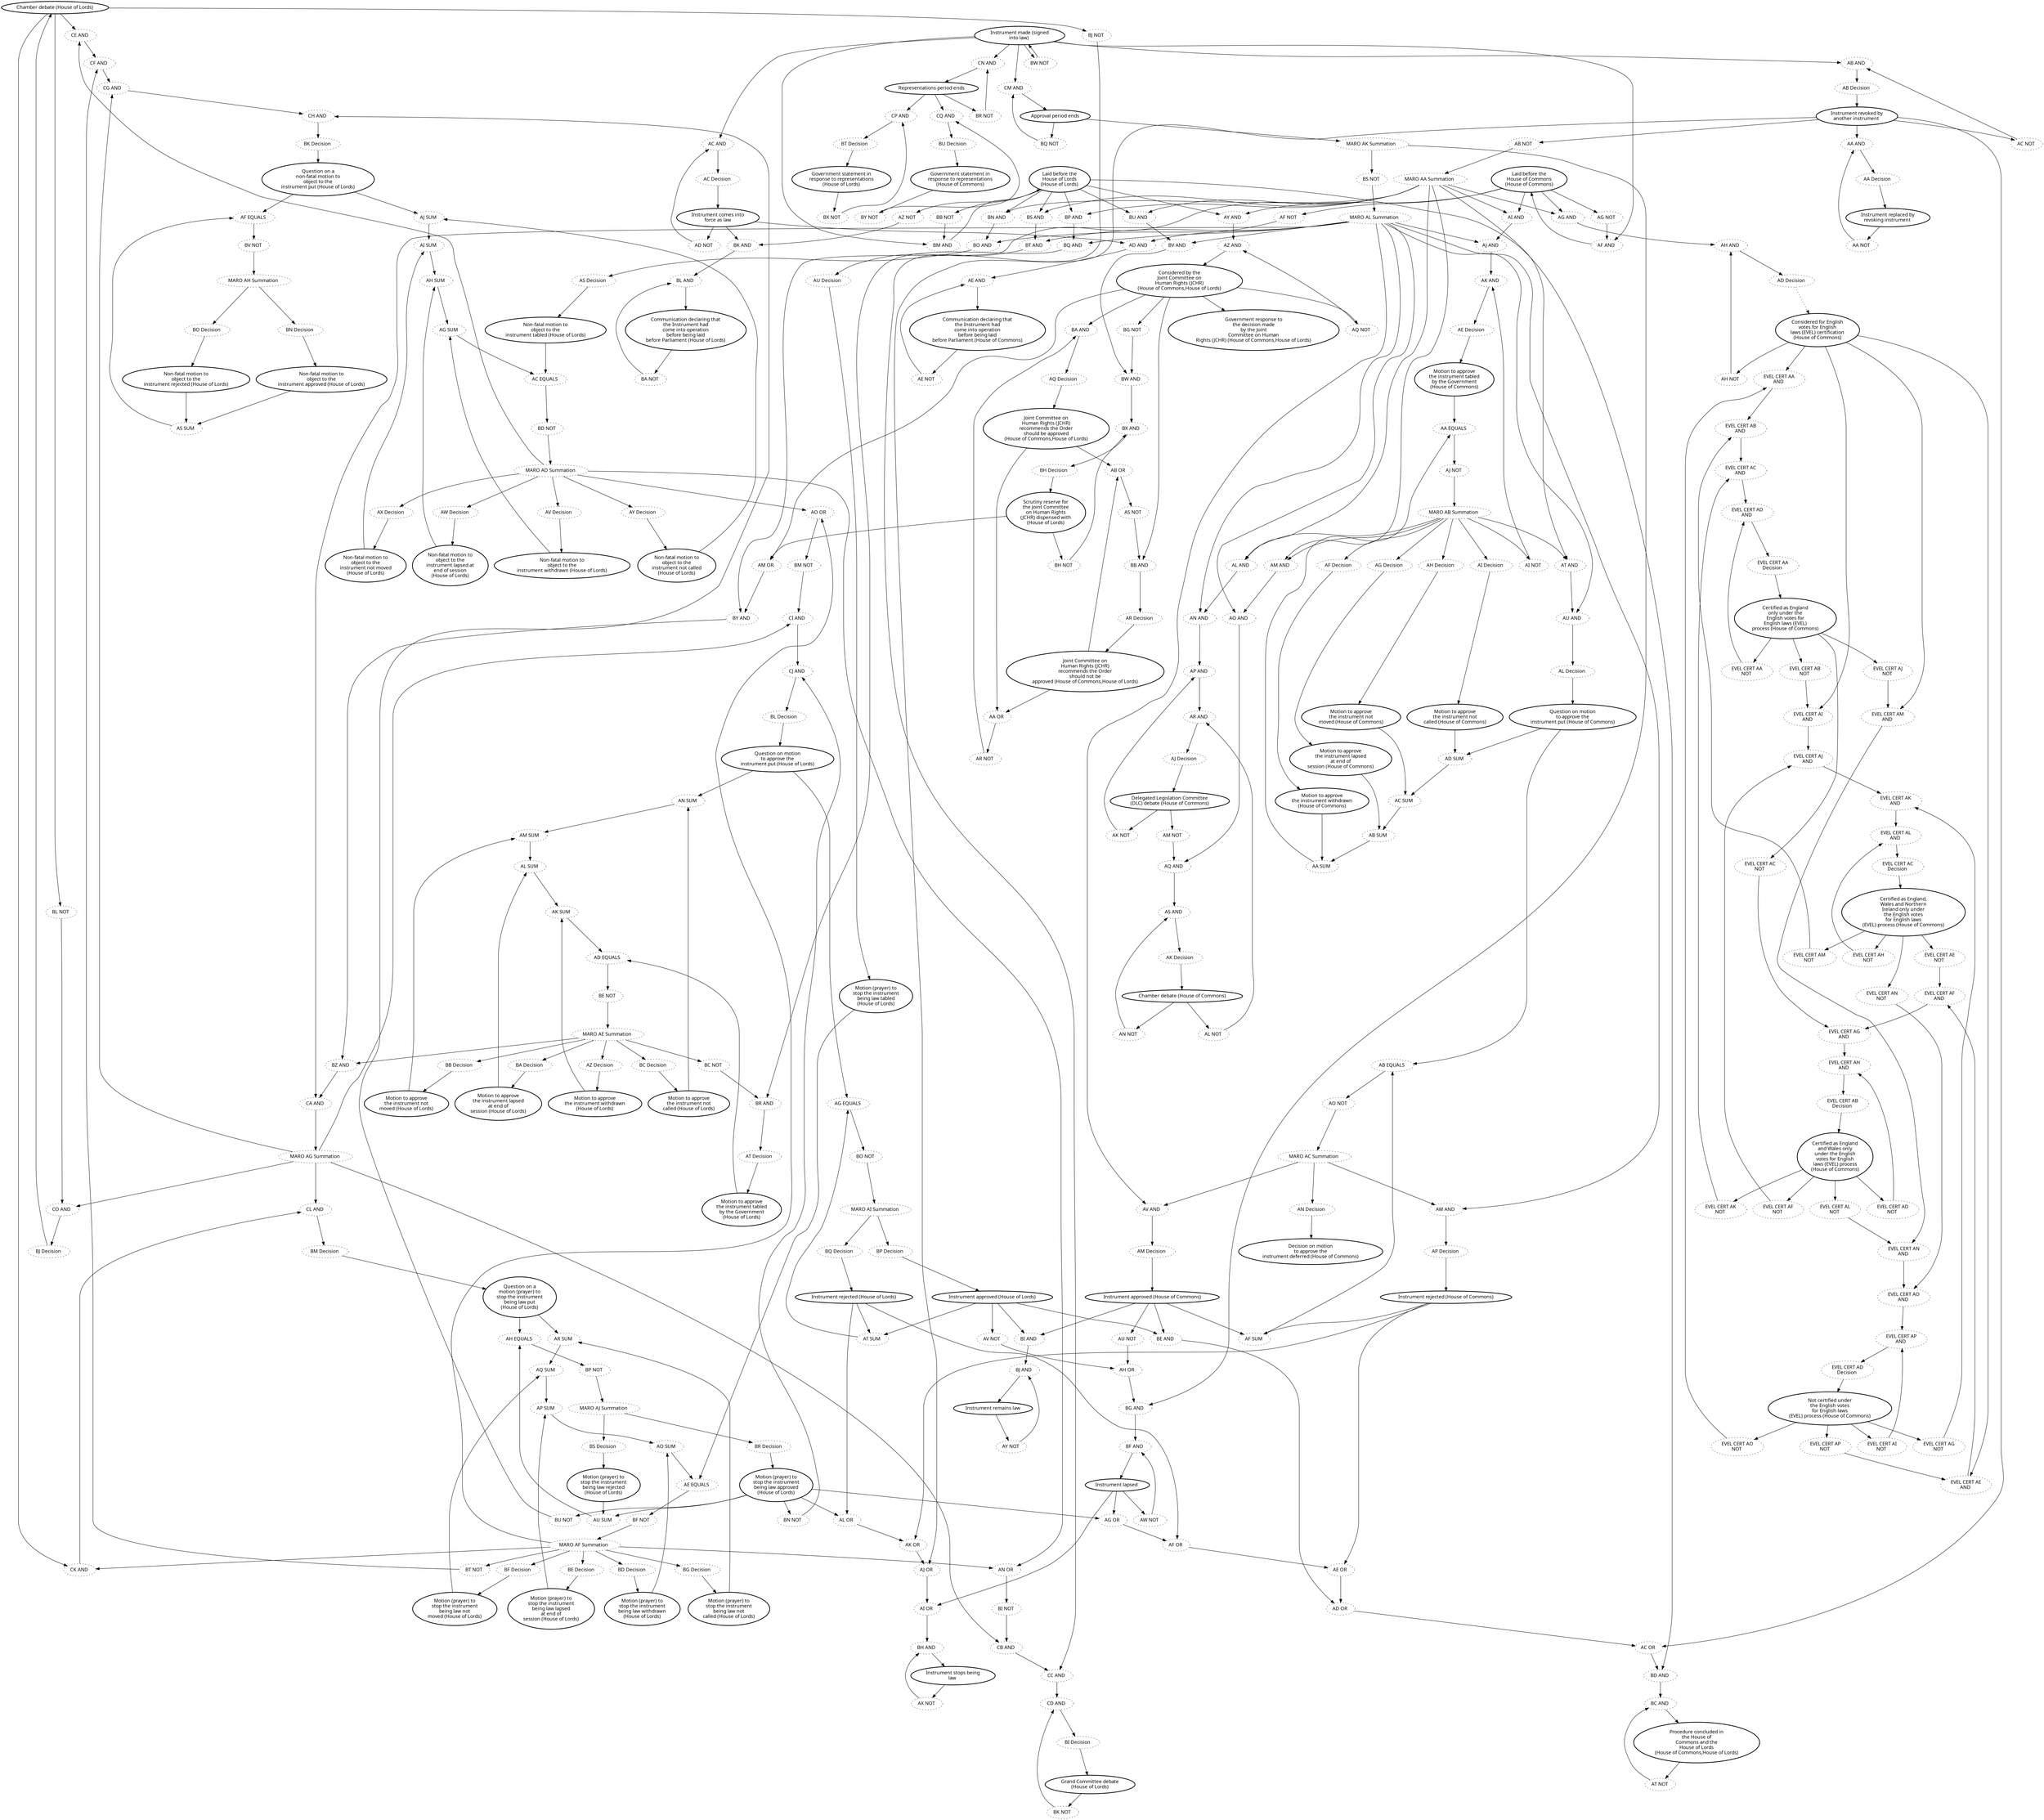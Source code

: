 digraph{graph[fontname="calibri"];node[fontname="calibri"];edge[fontname="calibri"];edge [style=solid, color=black];"2"->"439"[label=""];edge[style=solid, color=black];edge [style=solid, color=black];"2"->"370"[label=""];edge[style=solid, color=black];edge [style=solid, color=black];"2"->"437"[label=""];edge[style=solid, color=black];edge [style=solid, color=black];"2"->"376"[label=""];edge[style=solid, color=black];edge [style=solid, color=black];"4"->"297"[label=""];edge[style=solid, color=black];edge [style=solid, color=black];"4"->"292"[label=""];edge[style=solid, color=black];edge [style=solid, color=black];"4"->"337"[label=""];edge[style=solid, color=black];edge [style=solid, color=black];"4"->"300"[label=""];edge[style=solid, color=black];edge [style=solid, color=black];"4"->"307"[label=""];edge[style=solid, color=black];edge [style=solid, color=black];"9"->"284"[label=""];edge[style=solid, color=black];edge [style=solid, color=black];"9"->"287"[label=""];edge[style=solid, color=black];edge [style=solid, color=black];"9"->"350"[label=""];edge[style=solid, color=black];edge [style=solid, color=black];"12"->"429"[label=""];edge[style=solid, color=black];edge [style=solid, color=black];"12"->"415"[label=""];edge[style=solid, color=black];edge [style=solid, color=black];"12"->"337"[label=""];edge[style=solid, color=black];edge [style=solid, color=black];"12"->"343"[label=""];edge[style=solid, color=black];edge [style=solid, color=black];"12"->"360"[label=""];edge[style=solid, color=black];edge [style=solid, color=black];"12"->"353"[label=""];edge[style=solid, color=black];edge [style=solid, color=black];"12"->"355"[label=""];edge[style=solid, color=black];edge [style=solid, color=black];"12"->"358"[label=""];edge[style=solid, color=black];edge [style=solid, color=black];"13"->"1033"[label=""];edge[style=solid, color=black];edge [style=solid, color=black];"13"->"441"[label=""];edge[style=solid, color=black];edge [style=solid, color=black];"13"->"303"[label=""];edge[style=solid, color=black];edge [style=solid, color=black];"13"->"318"[label=""];edge[style=solid, color=black];edge [style=solid, color=black];"13"->"448"[label=""];edge[style=solid, color=black];edge [style=solid, color=black];"15"->"450"[label=""];edge[style=solid, color=black];edge [style=solid, color=black];"15"->"540"[label=""];edge[style=solid, color=black];edge [style=solid, color=black];"15"->"296"[label=""];edge[style=solid, color=black];edge [style=solid, color=black];"15"->"283"[label=""];edge[style=solid, color=black];edge [style=solid, color=black];"15"->"352"[label=""];edge[style=solid, color=black];edge [style=solid, color=black];"15"->"378"[label=""];edge[style=solid, color=black];edge [style=solid, color=black];"15"->"379"[label=""];edge[style=solid, color=black];edge [style=solid, color=black];"16"->"1033"[label=""];edge[style=solid, color=black];edge [style=solid, color=black];"21"->"438"[label=""];edge[style=solid, color=black];edge [style=solid, color=black];"23"->"316"[label=""];edge[style=solid, color=black];edge [style=solid, color=black];"23"->"325"[label=""];edge[style=solid, color=black];edge [style=solid, color=black];"26"->"1016"[label=""];edge[style=solid, color=black];edge [style=solid, color=black];"26"->"1045"[label=""];edge[style=solid, color=black];edge [style=solid, color=black];"28"->"1023"[label=""];edge[style=solid, color=black];edge [style=solid, color=black];"29"->"1013"[label=""];edge[style=solid, color=black];edge [style=solid, color=black];"32"->"1046"[label=""];edge[style=solid, color=black];edge [style=solid, color=black];"33"->"1044"[label=""];edge[style=solid, color=black];edge [style=solid, color=black];"34"->"626"[label=""];edge[style=solid, color=black];edge [style=solid, color=black];"34"->"630"[label=""];edge[style=solid, color=black];edge [style=solid, color=black];"34"->"634"[label=""];edge[style=solid, color=black];edge [style=solid, color=black];"34"->"638"[label=""];edge[style=solid, color=black];edge [style=solid, color=black];"34"->"301"[label=""];edge[style=solid, color=black];edge [style=solid, color=black];"36"->"1019"[label=""];edge[style=solid, color=black];edge [style=solid, color=black];"38"->"311"[label=""];edge[style=solid, color=black];edge [style=solid, color=black];"38"->"319"[label=""];edge[style=solid, color=black];edge [style=solid, color=black];"39"->"348"[label=""];edge[style=solid, color=black];edge [style=solid, color=black];"39"->"344"[label=""];edge[style=solid, color=black];edge [style=solid, color=black];"39"->"411"[label=""];edge[style=solid, color=black];edge [style=solid, color=black];"39"->"1032"[label=""];edge[style=solid, color=black];edge [style=solid, color=black];"40"->"348"[label=""];edge[style=solid, color=black];edge [style=solid, color=black];"40"->"344"[label=""];edge[style=solid, color=black];edge [style=solid, color=black];"40"->"410"[label=""];edge[style=solid, color=black];edge [style=solid, color=black];"40"->"1018"[label=""];edge[style=solid, color=black];edge [style=solid, color=black];"42"->"1026"[label=""];edge[style=solid, color=black];edge [style=solid, color=black];"42"->"1050"[label=""];edge[style=solid, color=black];edge [style=solid, color=black];"43"->"1022"[label=""];edge[style=solid, color=black];edge [style=solid, color=black];"43"->"1049"[label=""];edge[style=solid, color=black];edge [style=solid, color=black];"44"->"413"[label=""];edge[style=solid, color=black];edge [style=solid, color=black];"47"->"1048"[label=""];edge[style=solid, color=black];edge [style=solid, color=black];"50"->"1047"[label=""];edge[style=solid, color=black];edge [style=solid, color=black];"52"->"1030"[label=""];edge[style=solid, color=black];edge [style=solid, color=black];"52"->"1051"[label=""];edge[style=solid, color=black];edge [style=solid, color=black];"53"->"444"[label=""];edge[style=solid, color=black];edge [style=solid, color=black];"53"->"1484"[label=""];edge[style=solid, color=black];edge [style=solid, color=black];"60"->"1031"[label=""];edge[style=solid, color=black];edge [style=solid, color=black];"61"->"1031"[label=""];edge[style=solid, color=black];edge [style=solid, color=black];"68"->"642"[label=""];edge[style=solid, color=black];edge [style=solid, color=black];"68"->"643"[label=""];edge[style=solid, color=black];edge [style=solid, color=black];"68"->"644"[label=""];edge[style=solid, color=black];edge [style=solid, color=black];"68"->"651"[label=""];edge[style=solid, color=black];edge [style=solid, color=black];"74"->"645"[label=""];edge[style=solid, color=black];edge [style=solid, color=black];"74"->"647"[label=""];edge[style=solid, color=black];edge [style=solid, color=black];"74"->"652"[label=""];edge[style=solid, color=black];edge [style=solid, color=black];"74"->"653"[label=""];edge[style=solid, color=black];edge [style=solid, color=black];"75"->"646"[label=""];edge[style=solid, color=black];edge [style=solid, color=black];"75"->"649"[label=""];edge[style=solid, color=black];edge [style=solid, color=black];"75"->"654"[label=""];edge[style=solid, color=black];edge [style=solid, color=black];"75"->"655"[label=""];edge[style=solid, color=black];edge [style=solid, color=black];"78"->"318"[label=""];edge[style=solid, color=black];edge [style=solid, color=black];"78"->"302"[label=""];edge[style=solid, color=black];edge [style=solid, color=black];"78"->"1032"[label=""];edge[style=solid, color=black];edge [style=solid, color=black];"82"->"1027"[label=""];edge[style=solid, color=black];edge [style=solid, color=black];"86"->"414"[label=""];edge[style=solid, color=black];edge [style=solid, color=black];"94"->"648"[label=""];edge[style=solid, color=black];edge [style=solid, color=black];"94"->"650"[label=""];edge[style=solid, color=black];edge [style=solid, color=black];"94"->"656"[label=""];edge[style=solid, color=black];edge [style=solid, color=black];"94"->"661"[label=""];edge[style=solid, color=black];edge [style=solid, color=black];"96"->"1018"[label=""];edge[style=solid, color=black];edge [style=solid, color=black];"96"->"295"[label=""];edge[style=solid, color=black];edge [style=solid, color=black];"96"->"317"[label=""];edge[style=solid, color=black];edge [style=solid, color=black];"111"->"409"[label=""];edge[style=solid, color=black];edge [style=solid, color=black];"187"->"1029"[label=""];edge[style=solid, color=black];edge [style=solid, color=black];"188"->"1021"[label=""];edge[style=solid, color=black];edge [style=solid, color=black];"200"->"289"[label=""];edge[style=solid, color=black];edge [style=solid, color=black];"201"->"416"[label=""];edge[style=solid, color=black];edge [style=solid, color=black];"212"->"1028"[label=""];edge[style=solid, color=black];edge [style=solid, color=black];"213"->"1014"[label=""];edge[style=solid, color=black];edge [style=solid, color=black];"214"->"1024"[label=""];edge[style=solid, color=black];edge [style=solid, color=black];"215"->"1020"[label=""];edge[style=solid, color=black];edge [style=solid, color=black];"230"->"282"[label=""];edge[style=solid, color=black];edge [style=solid, color=black];"230"->"313"[label=""];edge[style=solid, color=black];edge [style=solid, color=black];"230"->"538"[label=""];edge[style=solid, color=black];edge [style=solid, color=black];"230"->"290"[label=""];edge[style=solid, color=black];edge [style=solid, color=black];"230"->"539"[label=""];edge[style=solid, color=black];edge [style=solid, color=black];"231"->"542"[label=""];edge[style=solid, color=black];edge [style=solid, color=black];"232"->"412"[label=""];edge[style=solid, color=black];edge [style=solid, color=black];"232"->"303"[label=""];edge[style=solid, color=black];edge [style=solid, color=black];"232"->"312"[label=""];edge[style=solid, color=black];edge [style=solid, color=black];"247"->"406"[label=""];edge[style=solid, color=black];edge [style=solid, color=black];"247"->"1413"[label=""];edge[style=solid, color=black];edge [style=solid, color=black];"247"->"339"[label=""];edge[style=solid, color=black];edge [style=solid, color=black];"247"->"340"[label=""];edge[style=solid, color=black];edge [style=solid, color=black];"247"->"434"[label=""];edge[style=solid, color=black];edge [style=solid, color=black];"247"->"322"[label=""];edge[style=solid, color=black];edge [style=solid, color=black];"281"->"231"[label=""];edge[style=solid, color=black];edge [style=solid, color=black];"282"->"540"[label=""];edge[style=solid, color=black];edge [style=solid, color=black];"283"->"294"[label=""];edge[style=solid, color=black];edge [style=solid, color=black];"284"->"283"[label=""];edge[style=solid, color=black];edge [style=solid, color=black];"285"->"407"[label=""];edge[style=solid, color=black];edge [style=solid, color=black];"286"->"408"[label=""];edge[style=solid, color=black];edge [style=solid, color=black];"287"->"288"[label=""];edge[style=solid, color=black];edge [style=solid, color=black];"288"->"200"[label=""];edge[style=solid, color=black];edge [style=solid, color=black];"289"->"288"[label=""];edge[style=solid, color=black];edge [style=solid, color=black];"290"->"343"[label=""];edge[style=solid, color=black];edge [style=solid, color=black];"291"->"290"[label=""];edge[style=solid, color=black];edge [style=solid, color=black];"292"->"287"[label=""];edge[style=solid, color=black];edge [style=solid, color=black];"293"->"230"[label=""];edge[style=solid, color=black];edge [style=solid, color=black];"294"->"9"[label=""];edge[style=solid, color=black];edge [style=solid, color=black];"295"->"291"[label=""];edge[style=solid, color=black];edge [style=solid, color=black];"296"->"4"[label=""];edge[style=solid, color=black];edge [style=solid, color=black];"297"->"296"[label=""];edge[style=solid, color=black];edge [style=dotted, color=black];"298"->"34"[label=""];edge[style=solid, color=black];edge [style=solid, color=black];"299"->"330"[label=""];edge[style=solid, color=black];edge [style=solid, color=black];"300"->"305"[label=""];edge[style=solid, color=black];edge [style=solid, color=black];"301"->"305"[label=""];edge[style=solid, color=black];edge [style=solid, color=black];"302"->"295"[label=""];edge[style=solid, color=black];edge [style=solid, color=black];"303"->"302"[label=""];edge[style=solid, color=black];edge [style=solid, color=black];"304"->"346"[label=""];edge[style=solid, color=black];edge [style=solid, color=black];"305"->"298"[label=""];edge[style=solid, color=black];edge [style=solid, color=black];"306"->"314"[label=""];edge[style=solid, color=black];edge [style=solid, color=black];"307"->"310"[label=""];edge[style=solid, color=black];edge [style=solid, color=black];"308"->"1482"[label=""];edge[style=solid, color=black];edge [style=solid, color=black];"309"->"33"[label=""];edge[style=solid, color=black];edge [style=solid, color=black];"310"->"314"[label=""];edge[style=solid, color=black];edge [style=solid, color=black];"311"->"299"[label=""];edge[style=solid, color=black];edge [style=solid, color=black];"312"->"347"[label=""];edge[style=solid, color=black];edge [style=solid, color=black];"313"->"312"[label=""];edge[style=solid, color=black];edge [style=solid, color=black];"314"->"309"[label=""];edge[style=solid, color=black];edge [style=solid, color=black];"315"->"326"[label=""];edge[style=solid, color=black];edge [style=solid, color=black];"316"->"330"[label=""];edge[style=solid, color=black];edge [style=solid, color=black];"317"->"313"[label=""];edge[style=solid, color=black];edge [style=solid, color=black];"318"->"317"[label=""];edge[style=solid, color=black];edge [style=solid, color=black];"319"->"329"[label=""];edge[style=solid, color=black];edge [style=solid, color=black];"320"->"29"[label=""];edge[style=solid, color=black];edge [style=solid, color=black];"321"->"213"[label=""];edge[style=solid, color=black];edge [style=solid, color=black];"322"->"364"[label=""];edge[style=solid, color=black];edge [style=solid, color=black];"323"->"327"[label=""];edge[style=solid, color=black];edge [style=solid, color=black];"324"->"1135"[label=""];edge[style=solid, color=black];edge [style=solid, color=black];"325"->"331"[label=""];edge[style=solid, color=black];edge [style=solid, color=black];"326"->"299"[label=""];edge[style=solid, color=black];edge [style=solid, color=black];"327"->"329"[label=""];edge[style=solid, color=black];edge [style=solid, color=black];"328"->"1486"[label=""];edge[style=solid, color=black];edge [style=solid, color=black];"329"->"331"[label=""];edge[style=solid, color=black];edge [style=solid, color=black];"330"->"490"[label=""];edge[style=solid, color=black];edge [style=solid, color=black];"331"->"491"[label=""];edge[style=solid, color=black];edge [style=solid, color=black];"332"->"333"[label=""];edge[style=solid, color=black];edge [style=solid, color=black];"333"->"492"[label=""];edge[style=solid, color=black];edge [style=solid, color=black];"334"->"493"[label=""];edge[style=solid, color=black];edge [style=solid, color=black];"335"->"496"[label=""];edge[style=solid, color=black];edge [style=solid, color=black];"337"->"338"[label=""];edge[style=solid, color=black];edge [style=solid, color=black];"338"->"247"[label=""];edge[style=solid, color=black];edge [style=solid, color=black];"339"->"497"[label=""];edge[style=solid, color=black];edge [style=solid, color=black];"340"->"498"[label=""];edge[style=solid, color=black];edge [style=solid, color=black];"341"->"111"[label=""];edge[style=solid, color=black];edge [style=solid, color=black];"343"->"341"[label=""];edge[style=solid, color=black];edge [style=solid, color=black];"344"->"291"[label=""];edge[style=solid, color=black];edge [style=solid, color=black];"345"->"232"[label=""];edge[style=solid, color=black];edge [style=solid, color=black];"346"->"345"[label=""];edge[style=solid, color=black];edge [style=solid, color=black];"347"->"44"[label=""];edge[style=solid, color=black];edge [style=solid, color=black];"348"->"349"[label=""];edge[style=solid, color=black];edge [style=solid, color=black];"349"->"86"[label=""];edge[style=solid, color=black];edge [style=solid, color=black];"350"->"351"[label=""];edge[style=solid, color=black];edge [style=solid, color=black];"351"->"201"[label=""];edge[style=solid, color=black];edge [style=solid, color=black];"352"->"12"[label=""];edge[style=solid, color=black];edge [style=solid, color=black];"353"->"354"[label=""];edge[style=solid, color=black];edge [style=solid, color=black];"354"->"499"[label=""];edge[style=solid, color=black];edge [style=solid, color=black];"355"->"356"[label=""];edge[style=solid, color=black];edge [style=solid, color=black];"356"->"357"[label=""];edge[style=solid, color=black];edge [style=solid, color=black];"357"->"500"[label=""];edge[style=solid, color=black];edge [style=solid, color=black];"358"->"359"[label=""];edge[style=solid, color=black];edge [style=solid, color=black];"359"->"501"[label=""];edge[style=solid, color=black];edge [style=solid, color=black];"360"->"361"[label=""];edge[style=solid, color=black];edge [style=solid, color=black];"361"->"362"[label=""];edge[style=solid, color=black];edge [style=solid, color=black];"362"->"363"[label=""];edge[style=solid, color=black];edge [style=solid, color=black];"363"->"514"[label=""];edge[style=solid, color=black];edge [style=solid, color=black];"364"->"365"[label=""];edge[style=solid, color=black];edge [style=solid, color=black];"365"->"366"[label=""];edge[style=solid, color=black];edge [style=solid, color=black];"366"->"1491"[label=""];edge[style=solid, color=black];edge [style=solid, color=black];"367"->"368"[label=""];edge[style=solid, color=black];edge [style=solid, color=black];"368"->"369"[label=""];edge[style=solid, color=black];edge [style=solid, color=black];"369"->"515"[label=""];edge[style=solid, color=black];edge [style=solid, color=black];"370"->"371"[label=""];edge[style=solid, color=black];edge [style=solid, color=black];"371"->"372"[label=""];edge[style=solid, color=black];edge [style=solid, color=black];"372"->"373"[label=""];edge[style=solid, color=black];edge [style=solid, color=black];"373"->"517"[label=""];edge[style=solid, color=black];edge [style=solid, color=black];"374"->"375"[label=""];edge[style=solid, color=black];edge [style=solid, color=black];"375"->"518"[label=""];edge[style=solid, color=black];edge [style=solid, color=black];"376"->"377"[label=""];edge[style=solid, color=black];edge [style=solid, color=black];"377"->"519"[label=""];edge[style=solid, color=black];edge [style=solid, color=black];"378"->"53"[label=""];edge[style=solid, color=black];edge [style=solid, color=black];"379"->"1479"[label=""];edge[style=solid, color=black];edge [style=solid, color=black];"380"->"516"[label=""];edge[style=solid, color=black];edge [style=solid, color=black];"381"->"526"[label=""];edge[style=solid, color=black];edge [style=solid, color=black];"382"->"527"[label=""];edge[style=solid, color=black];edge [style=solid, color=black];"406"->"338"[label=""];edge[style=solid, color=black];edge [style=solid, color=black];"407"->"339"[label=""];edge[style=solid, color=black];edge [style=solid, color=black];"408"->"340"[label=""];edge[style=solid, color=black];edge [style=solid, color=black];"409"->"341"[label=""];edge[style=solid, color=black];edge [style=solid, color=black];"410"->"304"[label=""];edge[style=solid, color=black];edge [style=solid, color=black];"411"->"304"[label=""];edge[style=solid, color=black];edge [style=solid, color=black];"412"->"345"[label=""];edge[style=solid, color=black];edge [style=solid, color=black];"413"->"347"[label=""];edge[style=solid, color=black];edge [style=solid, color=black];"414"->"349"[label=""];edge[style=solid, color=black];edge [style=solid, color=black];"415"->"350"[label=""];edge[style=solid, color=black];edge [style=solid, color=black];"416"->"351"[label=""];edge[style=solid, color=black];edge [style=solid, color=black];"417"->"436"[label=""];edge[style=solid, color=black];edge [style=solid, color=black];"418"->"440"[label=""];edge[style=solid, color=black];edge [style=solid, color=black];"429"->"352"[label=""];edge[style=solid, color=black];edge [style=solid, color=black];"430"->"357"[label=""];edge[style=solid, color=black];edge [style=solid, color=black];"431"->"1488"[label=""];edge[style=solid, color=black];edge [style=solid, color=black];"432"->"1489"[label=""];edge[style=solid, color=black];edge [style=solid, color=black];"433"->"1490"[label=""];edge[style=solid, color=black];edge [style=solid, color=black];"434"->"362"[label=""];edge[style=solid, color=black];edge [style=solid, color=black];"435"->"363"[label=""];edge[style=solid, color=black];edge [style=solid, color=black];"436"->"367"[label=""];edge[style=solid, color=black];edge [style=solid, color=black];"437"->"368"[label=""];edge[style=solid, color=black];edge [style=solid, color=black];"438"->"369"[label=""];edge[style=solid, color=black];edge [style=solid, color=black];"439"->"380"[label=""];edge[style=solid, color=black];edge [style=solid, color=black];"440"->"374"[label=""];edge[style=solid, color=black];edge [style=solid, color=black];"441"->"375"[label=""];edge[style=solid, color=black];edge [style=solid, color=black];"442"->"1494"[label=""];edge[style=solid, color=black];edge [style=solid, color=black];"443"->"1492"[label=""];edge[style=solid, color=black];edge [style=solid, color=black];"444"->"378"[label=""];edge[style=solid, color=black];edge [style=solid, color=black];"445"->"379"[label=""];edge[style=solid, color=black];edge [style=solid, color=black];"446"->"1485"[label=""];edge[style=solid, color=black];edge [style=solid, color=black];"447"->"371"[label=""];edge[style=solid, color=black];edge [style=solid, color=black];"448"->"373"[label=""];edge[style=solid, color=black];edge [style=solid, color=black];"449"->"1493"[label=""];edge[style=solid, color=black];edge [style=solid, color=black];"450"->"15"[label=""];edge[style=solid, color=black];edge [style=solid, color=black];"451"->"381"[label=""];edge[style=solid, color=black];edge [style=solid, color=black];"452"->"382"[label=""];edge[style=solid, color=black];edge [style=solid, color=black];"489"->"1136"[label=""];edge[style=solid, color=black];edge [style=solid, color=black];"490"->"38"[label=""];edge[style=solid, color=black];edge [style=solid, color=black];"491"->"23"[label=""];edge[style=solid, color=black];edge [style=solid, color=black];"492"->"26"[label=""];edge[style=solid, color=black];edge [style=solid, color=black];"493"->"40"[label=""];edge[style=solid, color=black];edge [style=solid, color=black];"494"->"100"[label=""];edge[style=solid, color=black];edge [style=solid, color=black];"496"->"96"[label=""];edge[style=solid, color=black];edge [style=solid, color=black];"497"->"1480"[label=""];edge[style=solid, color=black];edge [style=solid, color=black];"498"->"1481"[label=""];edge[style=solid, color=black];edge [style=solid, color=black];"499"->"32"[label=""];edge[style=solid, color=black];edge [style=solid, color=black];"500"->"50"[label=""];edge[style=solid, color=black];edge [style=solid, color=black];"501"->"47"[label=""];edge[style=solid, color=black];edge [style=solid, color=black];"502"->"36"[label=""];edge[style=solid, color=black];edge [style=solid, color=black];"503"->"215"[label=""];edge[style=solid, color=black];edge [style=solid, color=black];"504"->"188"[label=""];edge[style=solid, color=black];edge [style=solid, color=black];"505"->"1142"[label=""];edge[style=solid, color=black];edge [style=solid, color=black];"506"->"28"[label=""];edge[style=solid, color=black];edge [style=solid, color=black];"507"->"214"[label=""];edge[style=solid, color=black];edge [style=solid, color=black];"508"->"1139"[label=""];edge[style=solid, color=black];edge [style=solid, color=black];"509"->"1140"[label=""];edge[style=solid, color=black];edge [style=solid, color=black];"510"->"82"[label=""];edge[style=solid, color=black];edge [style=solid, color=black];"511"->"212"[label=""];edge[style=solid, color=black];edge [style=solid, color=black];"512"->"187"[label=""];edge[style=solid, color=black];edge [style=solid, color=black];"513"->"1108"[label=""];edge[style=solid, color=black];edge [style=solid, color=black];"514"->"1487"[label=""];edge[style=solid, color=black];edge [style=solid, color=black];"515"->"21"[label=""];edge[style=solid, color=black];edge [style=solid, color=black];"516"->"2"[label=""];edge[style=solid, color=black];edge [style=solid, color=black];"517"->"43"[label=""];edge[style=solid, color=black];edge [style=solid, color=black];"518"->"42"[label=""];edge[style=solid, color=black];edge [style=solid, color=black];"519"->"52"[label=""];edge[style=solid, color=black];edge [style=solid, color=black];"520"->"60"[label=""];edge[style=solid, color=black];edge [style=solid, color=black];"521"->"61"[label=""];edge[style=solid, color=black];edge [style=solid, color=black];"522"->"39"[label=""];edge[style=solid, color=black];edge [style=solid, color=black];"523"->"78"[label=""];edge[style=solid, color=black];edge [style=solid, color=black];"524"->"13"[label=""];edge[style=solid, color=black];edge [style=solid, color=black];"525"->"16"[label=""];edge[style=solid, color=black];edge [style=solid, color=black];"526"->"1495"[label=""];edge[style=solid, color=black];edge [style=solid, color=black];"527"->"1496"[label=""];edge[style=solid, color=black];edge [style=solid, color=black];"538"->"281"[label=""];edge[style=solid, color=black];edge [style=solid, color=black];"539"->"1483"[label=""];edge[style=solid, color=black];edge [style=solid, color=black];"540"->"293"[label=""];edge[style=solid, color=black];edge [style=solid, color=black];"542"->"538"[label=""];edge[style=solid, color=black];edge [style=solid, color=black];"626"->"627"[label=""];edge[style=solid, color=black];edge [style=solid, color=black];"627"->"628"[label=""];edge[style=solid, color=black];edge [style=solid, color=black];"628"->"629"[label=""];edge[style=solid, color=black];edge [style=solid, color=black];"629"->"657"[label=""];edge[style=solid, color=black];edge [style=solid, color=black];"630"->"631"[label=""];edge[style=solid, color=black];edge [style=solid, color=black];"631"->"632"[label=""];edge[style=solid, color=black];edge [style=solid, color=black];"632"->"633"[label=""];edge[style=solid, color=black];edge [style=solid, color=black];"633"->"658"[label=""];edge[style=solid, color=black];edge [style=solid, color=black];"634"->"635"[label=""];edge[style=solid, color=black];edge [style=solid, color=black];"635"->"636"[label=""];edge[style=solid, color=black];edge [style=solid, color=black];"636"->"637"[label=""];edge[style=solid, color=black];edge [style=solid, color=black];"637"->"659"[label=""];edge[style=solid, color=black];edge [style=solid, color=black];"638"->"639"[label=""];edge[style=solid, color=black];edge [style=solid, color=black];"639"->"640"[label=""];edge[style=solid, color=black];edge [style=solid, color=black];"640"->"641"[label=""];edge[style=solid, color=black];edge [style=solid, color=black];"641"->"660"[label=""];edge[style=solid, color=black];edge [style=solid, color=black];"642"->"629"[label=""];edge[style=solid, color=black];edge [style=solid, color=black];"643"->"634"[label=""];edge[style=solid, color=black];edge [style=solid, color=black];"644"->"632"[label=""];edge[style=solid, color=black];edge [style=solid, color=black];"645"->"633"[label=""];edge[style=solid, color=black];edge [style=solid, color=black];"646"->"631"[label=""];edge[style=solid, color=black];edge [style=solid, color=black];"647"->"635"[label=""];edge[style=solid, color=black];edge [style=solid, color=black];"648"->"636"[label=""];edge[style=solid, color=black];edge [style=solid, color=black];"649"->"637"[label=""];edge[style=solid, color=black];edge [style=solid, color=black];"650"->"641"[label=""];edge[style=solid, color=black];edge [style=solid, color=black];"651"->"638"[label=""];edge[style=solid, color=black];edge [style=solid, color=black];"652"->"628"[label=""];edge[style=solid, color=black];edge [style=solid, color=black];"653"->"639"[label=""];edge[style=solid, color=black];edge [style=solid, color=black];"654"->"627"[label=""];edge[style=solid, color=black];edge [style=solid, color=black];"655"->"640"[label=""];edge[style=solid, color=black];edge [style=solid, color=black];"656"->"626"[label=""];edge[style=solid, color=black];edge [style=solid, color=black];"657"->"68"[label=""];edge[style=solid, color=black];edge [style=solid, color=black];"658"->"74"[label=""];edge[style=solid, color=black];edge [style=solid, color=black];"659"->"75"[label=""];edge[style=solid, color=black];edge [style=solid, color=black];"660"->"94"[label=""];edge[style=solid, color=black];edge [style=solid, color=black];"661"->"630"[label=""];edge[style=solid, color=black];edge [style=solid, color=black];"1013"->"1044"[label=""];edge[style=solid, color=black];edge [style=solid, color=black];"1014"->"1013"[label=""];edge[style=solid, color=black];edge [style=solid, color=black];"1015"->"1014"[label=""];edge[style=solid, color=black];edge [style=solid, color=black];"1016"->"1015"[label=""];edge[style=solid, color=black];edge [style=solid, color=black];"1018"->"1045"[label=""];edge[style=solid, color=black];edge [style=solid, color=black];"1019"->"1046"[label=""];edge[style=solid, color=black];edge [style=solid, color=black];"1020"->"1019"[label=""];edge[style=solid, color=black];edge [style=solid, color=black];"1021"->"1020"[label=""];edge[style=solid, color=black];edge [style=solid, color=black];"1022"->"1021"[label=""];edge[style=solid, color=black];edge [style=solid, color=black];"1023"->"1047"[label=""];edge[style=solid, color=black];edge [style=solid, color=black];"1024"->"1023"[label=""];edge[style=solid, color=black];edge [style=solid, color=black];"1025"->"1024"[label=""];edge[style=solid, color=black];edge [style=solid, color=black];"1026"->"1025"[label=""];edge[style=solid, color=black];edge [style=solid, color=black];"1027"->"1048"[label=""];edge[style=solid, color=black];edge [style=solid, color=black];"1028"->"1027"[label=""];edge[style=solid, color=black];edge [style=solid, color=black];"1029"->"1028"[label=""];edge[style=solid, color=black];edge [style=solid, color=black];"1030"->"1029"[label=""];edge[style=solid, color=black];edge [style=solid, color=black];"1031"->"1049"[label=""];edge[style=solid, color=black];edge [style=solid, color=black];"1032"->"1050"[label=""];edge[style=solid, color=black];edge [style=solid, color=black];"1033"->"1051"[label=""];edge[style=solid, color=black];edge [style=solid, color=black];"1044"->"308"[label=""];edge[style=solid, color=black];edge [style=solid, color=black];"1045"->"328"[label=""];edge[style=solid, color=black];edge [style=solid, color=black];"1046"->"431"[label=""];edge[style=solid, color=black];edge [style=solid, color=black];"1047"->"432"[label=""];edge[style=solid, color=black];edge [style=solid, color=black];"1048"->"433"[label=""];edge[style=solid, color=black];edge [style=solid, color=black];"1049"->"449"[label=""];edge[style=solid, color=black];edge [style=solid, color=black];"1050"->"442"[label=""];edge[style=solid, color=black];edge [style=solid, color=black];"1051"->"443"[label=""];edge[style=solid, color=black];edge [style=solid, color=black];"1108"->"1030"[label=""];edge[style=solid, color=black];edge [style=solid, color=black];"1135"->"1015"[label=""];edge[style=solid, color=black];edge [style=solid, color=black];"1136"->"1016"[label=""];edge[style=solid, color=black];edge [style=solid, color=black];"1139"->"1025"[label=""];edge[style=solid, color=black];edge [style=solid, color=black];"1140"->"1026"[label=""];edge[style=solid, color=black];edge [style=solid, color=black];"1142"->"1022"[label=""];edge[style=solid, color=black];edge [style=solid, color=black];"1479"->"445"[label=""];edge[style=solid, color=black];edge [style=solid, color=black];"1479"->"381"[label=""];edge[style=solid, color=black];edge [style=solid, color=black];"1479"->"382"[label=""];edge[style=solid, color=black];edge [style=solid, color=black];"1480"->"285"[label=""];edge[style=solid, color=black];edge [style=solid, color=black];"1480"->"286"[label=""];edge[style=solid, color=black];edge [style=solid, color=black];"1481"->"285"[label=""];edge[style=solid, color=black];edge [style=solid, color=black];"1481"->"286"[label=""];edge[style=solid, color=black];edge [style=solid, color=black];"1482"->"306"[label=""];edge[style=solid, color=black];edge [style=solid, color=black];"1482"->"320"[label=""];edge[style=solid, color=black];edge [style=solid, color=black];"1482"->"321"[label=""];edge[style=solid, color=black];edge [style=solid, color=black];"1482"->"324"[label=""];edge[style=solid, color=black];edge [style=solid, color=black];"1482"->"489"[label=""];edge[style=solid, color=black];edge [style=solid, color=black];"1482"->"315"[label=""];edge[style=solid, color=black];edge [style=solid, color=black];"1482"->"323"[label=""];edge[style=solid, color=black];edge [style=solid, color=black];"1482"->"332"[label=""];edge[style=solid, color=black];edge [style=solid, color=black];"1483"->"300"[label=""];edge[style=solid, color=black];edge [style=solid, color=black];"1483"->"307"[label=""];edge[style=solid, color=black];edge [style=solid, color=black];"1483"->"323"[label=""];edge[style=solid, color=black];edge [style=solid, color=black];"1483"->"315"[label=""];edge[style=solid, color=black];edge [style=solid, color=black];"1483"->"332"[label=""];edge[style=solid, color=black];edge [style=solid, color=black];"1483"->"353"[label=""];edge[style=solid, color=black];edge [style=solid, color=black];"1483"->"355"[label=""];edge[style=solid, color=black];edge [style=solid, color=black];"1483"->"358"[label=""];edge[style=solid, color=black];edge [style=solid, color=black];"1483"->"364"[label=""];edge[style=solid, color=black];edge [style=solid, color=black];"1483"->"360"[label=""];edge[style=solid, color=black];edge [style=solid, color=black];"1484"->"446"[label=""];edge[style=solid, color=black];edge [style=solid, color=black];"1484"->"346"[label=""];edge[style=solid, color=black];edge [style=solid, color=black];"1485"->"310"[label=""];edge[style=solid, color=black];edge [style=solid, color=black];"1485"->"361"[label=""];edge[style=solid, color=black];edge [style=solid, color=black];"1485"->"366"[label=""];edge[style=solid, color=black];edge [style=solid, color=black];"1485"->"354"[label=""];edge[style=solid, color=black];edge [style=solid, color=black];"1485"->"356"[label=""];edge[style=solid, color=black];edge [style=solid, color=black];"1485"->"359"[label=""];edge[style=solid, color=black];edge [style=solid, color=black];"1485"->"326"[label=""];edge[style=solid, color=black];edge [style=solid, color=black];"1485"->"327"[label=""];edge[style=solid, color=black];edge [style=solid, color=black];"1485"->"333"[label=""];edge[style=solid, color=black];edge [style=solid, color=black];"1485"->"334"[label=""];edge[style=solid, color=black];edge [style=solid, color=black];"1485"->"335"[label=""];edge[style=solid, color=black];edge [style=solid, color=black];"1486"->"335"[label=""];edge[style=solid, color=black];edge [style=solid, color=black];"1486"->"334"[label=""];edge[style=solid, color=black];edge [style=solid, color=black];"1486"->"494"[label=""];edge[style=solid, color=black];edge [style=solid, color=black];"1487"->"435"[label=""];edge[style=solid, color=black];edge [style=solid, color=black];"1487"->"322"[label=""];edge[style=solid, color=black];edge [style=solid, color=black];"1488"->"502"[label=""];edge[style=solid, color=black];edge [style=solid, color=black];"1488"->"503"[label=""];edge[style=solid, color=black];edge [style=solid, color=black];"1488"->"504"[label=""];edge[style=solid, color=black];edge [style=solid, color=black];"1488"->"505"[label=""];edge[style=solid, color=black];edge [style=solid, color=black];"1488"->"370"[label=""];edge[style=solid, color=black];edge [style=solid, color=black];"1488"->"417"[label=""];edge[style=solid, color=black];edge [style=solid, color=black];"1488"->"418"[label=""];edge[style=solid, color=black];edge [style=solid, color=black];"1489"->"430"[label=""];edge[style=solid, color=black];edge [style=solid, color=black];"1489"->"506"[label=""];edge[style=solid, color=black];edge [style=solid, color=black];"1489"->"507"[label=""];edge[style=solid, color=black];edge [style=solid, color=black];"1489"->"508"[label=""];edge[style=solid, color=black];edge [style=solid, color=black];"1489"->"509"[label=""];edge[style=solid, color=black];edge [style=solid, color=black];"1489"->"365"[label=""];edge[style=solid, color=black];edge [style=solid, color=black];"1490"->"510"[label=""];edge[style=solid, color=black];edge [style=solid, color=black];"1490"->"511"[label=""];edge[style=solid, color=black];edge [style=solid, color=black];"1490"->"512"[label=""];edge[style=solid, color=black];edge [style=solid, color=black];"1490"->"513"[label=""];edge[style=solid, color=black];edge [style=solid, color=black];"1490"->"417"[label=""];edge[style=solid, color=black];edge [style=solid, color=black];"1490"->"418"[label=""];edge[style=solid, color=black];edge [style=solid, color=black];"1490"->"447"[label=""];edge[style=solid, color=black];edge [style=solid, color=black];"1490"->"376"[label=""];edge[style=solid, color=black];edge [style=solid, color=black];"1491"->"367"[label=""];edge[style=solid, color=black];edge [style=solid, color=black];"1491"->"372"[label=""];edge[style=solid, color=black];edge [style=solid, color=black];"1491"->"374"[label=""];edge[style=solid, color=black];edge [style=solid, color=black];"1491"->"377"[label=""];edge[style=solid, color=black];edge [style=solid, color=black];"1491"->"380"[label=""];edge[style=solid, color=black];edge [style=solid, color=black];"1492"->"525"[label=""];edge[style=solid, color=black];edge [style=solid, color=black];"1492"->"524"[label=""];edge[style=solid, color=black];edge [style=solid, color=black];"1493"->"520"[label=""];edge[style=solid, color=black];edge [style=solid, color=black];"1493"->"521"[label=""];edge[style=solid, color=black];edge [style=solid, color=black];"1494"->"523"[label=""];edge[style=solid, color=black];edge [style=solid, color=black];"1494"->"522"[label=""];edge[style=solid, color=black];edge [style=solid, color=black];"1495"->"451"[label=""];edge[style=solid, color=black];edge [style=solid, color=black];"1496"->"452"[label=""];edge[style=solid, color=black];"2" [label="Chamber debate (House of Lords)", style=bold];"4" [label="Laid before the\nHouse of Commons\n(House of Commons)", style=bold];"9" [label="Instrument comes into\nforce as law\n", style=bold];"12" [label="Laid before the\nHouse of Lords\n(House of Lords)", style=bold];"13" [label="Motion (prayer) to\nstop the instrument\nbeing law approved\n(House of Lords)", style=bold];"15" [label="Instrument made (signed\ninto law) ", style=bold];"16" [label="Motion (prayer) to\nstop the instrument\nbeing law rejected\n(House of Lords)", style=bold];"21" [label="Grand Committee debate\n(House of Lords)", style=bold];"23" [label="Chamber debate (House of Commons)", style=bold];"26" [label="Question on motion\nto approve the\ninstrument put (House of Commons)", style=bold];"28" [label="Motion to approve\nthe instrument withdrawn\n(House of Lords)", style=bold];"29" [label="Motion to approve\nthe instrument withdrawn\n(House of Commons)", style=bold];"32" [label="Non-fatal motion to\nobject to the\ninstrument tabled (House of Lords)", style=bold];"33" [label="Motion to approve\nthe instrument tabled\nby the Government\n(House of Commons)", style=bold];"34" [label="Considered for English\nvotes for English\nlaws (EVEL) certification\n(House of Commons)", style=bold];"36" [label="Non-fatal motion to\nobject to the\ninstrument withdrawn (House of Lords)", style=bold];"38" [label="Delegated Legislation Committee\n(DLC) debate (House of Commons)", style=bold];"39" [label="Instrument approved (House of Lords)", style=bold];"40" [label="Instrument approved (House of Commons)", style=bold];"42" [label="Question on motion\nto approve the\ninstrument put (House of Lords)", style=bold];"43" [label="Question on a\nnon-fatal motion to\nobject to the\ninstrument put (House of Lords)", style=bold];"44" [label="Instrument stops being\nlaw ", style=bold];"47" [label="Motion (prayer) to\nstop the instrument\nbeing law tabled\n(House of Lords)", style=bold];"50" [label="Motion to approve\nthe instrument tabled\nby the Government\n(House of Lords)", style=bold];"52" [label="Question on a\nmotion (prayer) to\nstop the instrument\nbeing law put\n(House of Lords)", style=bold];"53" [label="Approval period ends\n", style=bold];"60" [label="Non-fatal motion to\nobject to the\ninstrument approved (House of Lords)", style=bold];"61" [label="Non-fatal motion to\nobject to the\ninstrument rejected (House of Lords)", style=bold];"68" [label="Certified as England\nonly under the\nEnglish votes for\nEnglish laws (EVEL)\nprocess (House of Commons)", style=bold];"74" [label="Certified as England\nand Wales only\nunder the English\nvotes for English\nlaws (EVEL) process\n(House of Commons)", style=bold];"75" [label="Certified as England,\nWales and Northern\nIreland only under\nthe English votes\nfor English laws\n(EVEL) process (House of Commons)", style=bold];"78" [label="Instrument rejected (House of Lords)", style=bold];"82" [label="Motion (prayer) to\nstop the instrument\nbeing law withdrawn\n(House of Lords)", style=bold];"86" [label="Instrument remains law\n", style=bold];"94" [label="Not certified under\nthe English votes\nfor English laws\n(EVEL) process (House of Commons)", style=bold];"96" [label="Instrument rejected (House of Commons)", style=bold];"111" [label="Procedure concluded in\nthe House of\nCommons and the\nHouse of Lords\n(House of Commons,House of Lords)", style=bold];"187" [label="Motion (prayer) to\nstop the instrument\nbeing law not\nmoved (House of Lords)", style=bold];"188" [label="Non-fatal motion to\nobject to the\ninstrument not moved\n(House of Lords)", style=bold];"200" [label="Communication declaring that\nthe Instrument had\ncome into operation\nbefore being laid\nbefore Parliament (House of Commons)", style=bold];"201" [label="Communication declaring that\nthe Instrument had\ncome into operation\nbefore being laid\nbefore Parliament (House of Lords)", style=bold];"212" [label="Motion (prayer) to\nstop the instrument\nbeing law lapsed\nat end of\nsession (House of Lords)", style=bold];"213" [label="Motion to approve\nthe instrument lapsed\nat end of\nsession (House of Commons)", style=bold];"214" [label="Motion to approve\nthe instrument lapsed\nat end of\nsession (House of Lords)", style=bold];"215" [label="Non-fatal motion to\nobject to the\ninstrument lapsed at\nend of session\n(House of Lords)", style=bold];"230" [label="Instrument revoked by\nanother instrument ", style=bold];"231" [label="Instrument replaced by\nrevoking instrument ", style=bold];"232" [label="Instrument lapsed ", style=bold];"247" [label="Considered by the\nJoint Committee on\nHuman Rights (JCHR)\n(House of Commons,House of Lords)", style=bold];"281" [label="AA Decision ", style=dotted];"282" [label="AC NOT ", style=dotted];"283" [label="AC AND ", style=dotted];"284" [label="AD NOT ", style=dotted];"285" [label="AA OR ", style=dotted];"286" [label="AB OR ", style=dotted];"287" [label="AD AND ", style=dotted];"288" [label="AE AND ", style=dotted];"289" [label="AE NOT ", style=dotted];"290" [label="AC OR ", style=dotted];"291" [label="AD OR ", style=dotted];"292" [label="AF NOT ", style=dotted];"293" [label="AB Decision ", style=dotted];"294" [label="AC Decision ", style=dotted];"295" [label="AE OR ", style=dotted];"296" [label="AF AND ", style=dotted];"297" [label="AG NOT ", style=dotted];"298" [label="AD Decision ", style=dotted];"299" [label="AP AND ", style=dotted];"300" [label="AG AND ", style=dotted];"301" [label="AH NOT ", style=dotted];"302" [label="AF OR ", style=dotted];"303" [label="AG OR ", style=dotted];"304" [label="AH OR ", style=dotted];"305" [label="AH AND ", style=dotted];"306" [label="AI NOT ", style=dotted];"307" [label="AI AND ", style=dotted];"308" [label="AJ NOT ", style=dotted];"309" [label="AE Decision ", style=dotted];"310" [label="AJ AND ", style=dotted];"311" [label="AK NOT ", style=dotted];"312" [label="AI OR ", style=dotted];"313" [label="AJ OR ", style=dotted];"314" [label="AK AND ", style=dotted];"315" [label="AL AND ", style=dotted];"316" [label="AL NOT ", style=dotted];"317" [label="AK OR ", style=dotted];"318" [label="AL OR ", style=dotted];"319" [label="AM NOT ", style=dotted];"320" [label="AF Decision ", style=dotted];"321" [label="AG Decision ", style=dotted];"322" [label="AM OR ", style=dotted];"323" [label="AM AND ", style=dotted];"324" [label="AH Decision ", style=dotted];"325" [label="AN NOT ", style=dotted];"326" [label="AN AND ", style=dotted];"327" [label="AO AND ", style=dotted];"328" [label="AO NOT ", style=dotted];"329" [label="AQ AND ", style=dotted];"330" [label="AR AND ", style=dotted];"331" [label="AS AND ", style=dotted];"332" [label="AT AND ", style=dotted];"333" [label="AU AND ", style=dotted];"334" [label="AV AND ", style=dotted];"335" [label="AW AND ", style=dotted];"337" [label="AY AND ", style=dotted];"338" [label="AZ AND ", style=dotted];"339" [label="BA AND ", style=dotted];"340" [label="BB AND ", style=dotted];"341" [label="BC AND ", style=dotted];"343" [label="BD AND ", style=dotted];"344" [label="BE AND ", style=dotted];"345" [label="BF AND ", style=dotted];"346" [label="BG AND ", style=dotted];"347" [label="BH AND ", style=dotted];"348" [label="BI AND ", style=dotted];"349" [label="BJ AND ", style=dotted];"350" [label="BK AND ", style=dotted];"351" [label="BL AND ", style=dotted];"352" [label="BM AND ", style=dotted];"353" [label="BN AND ", style=dotted];"354" [label="BO AND ", style=dotted];"355" [label="BP AND ", style=dotted];"356" [label="BQ AND ", style=dotted];"357" [label="BR AND ", style=dotted];"358" [label="BS AND ", style=dotted];"359" [label="BT AND ", style=dotted];"360" [label="BU AND ", style=dotted];"361" [label="BV AND ", style=dotted];"362" [label="BW AND ", style=dotted];"363" [label="BX AND ", style=dotted];"364" [label="BY AND ", style=dotted];"365" [label="BZ AND ", style=dotted];"366" [label="CA AND ", style=dotted];"367" [label="CB AND ", style=dotted];"368" [label="CC AND ", style=dotted];"369" [label="CD AND ", style=dotted];"370" [label="CE AND ", style=dotted];"371" [label="CF AND ", style=dotted];"372" [label="CG AND ", style=dotted];"373" [label="CH AND ", style=dotted];"374" [label="CI AND ", style=dotted];"375" [label="CJ AND ", style=dotted];"376" [label="CK AND ", style=dotted];"377" [label="CL AND ", style=dotted];"378" [label="CM AND ", style=dotted];"379" [label="CN AND ", style=dotted];"380" [label="CO AND ", style=dotted];"381" [label="CP AND ", style=dotted];"382" [label="CQ AND ", style=dotted];"406" [label="AQ NOT ", style=dotted];"407" [label="AR NOT ", style=dotted];"408" [label="AS NOT ", style=dotted];"409" [label="AT NOT ", style=dotted];"410" [label="AU NOT ", style=dotted];"411" [label="AV NOT ", style=dotted];"412" [label="AW NOT ", style=dotted];"413" [label="AX NOT ", style=dotted];"414" [label="AY NOT ", style=dotted];"415" [label="AZ NOT ", style=dotted];"416" [label="BA NOT ", style=dotted];"417" [label="AN OR ", style=dotted];"418" [label="AO OR ", style=dotted];"429" [label="BB NOT ", style=dotted];"430" [label="BC NOT ", style=dotted];"431" [label="BD NOT ", style=dotted];"432" [label="BE NOT ", style=dotted];"433" [label="BF NOT ", style=dotted];"434" [label="BG NOT ", style=dotted];"435" [label="BH NOT ", style=dotted];"436" [label="BI NOT ", style=dotted];"437" [label="BJ NOT ", style=dotted];"438" [label="BK NOT ", style=dotted];"439" [label="BL NOT ", style=dotted];"440" [label="BM NOT ", style=dotted];"441" [label="BN NOT ", style=dotted];"442" [label="BO NOT ", style=dotted];"443" [label="BP NOT ", style=dotted];"444" [label="BQ NOT ", style=dotted];"445" [label="BR NOT ", style=dotted];"446" [label="BS NOT ", style=dotted];"447" [label="BT NOT ", style=dotted];"448" [label="BU NOT ", style=dotted];"449" [label="BV NOT ", style=dotted];"450" [label="BW NOT ", style=dotted];"451" [label="BX NOT ", style=dotted];"452" [label="BY NOT ", style=dotted];"489" [label="AI Decision ", style=dotted];"490" [label="AJ Decision ", style=dotted];"491" [label="AK Decision ", style=dotted];"492" [label="AL Decision ", style=dotted];"493" [label="AM Decision ", style=dotted];"494" [label="AN Decision ", style=dotted];"496" [label="AP Decision ", style=dotted];"497" [label="AQ Decision ", style=dotted];"498" [label="AR Decision ", style=dotted];"499" [label="AS Decision ", style=dotted];"500" [label="AT Decision ", style=dotted];"501" [label="AU Decision ", style=dotted];"502" [label="AV Decision ", style=dotted];"503" [label="AW Decision ", style=dotted];"504" [label="AX Decision ", style=dotted];"505" [label="AY Decision ", style=dotted];"506" [label="AZ Decision ", style=dotted];"507" [label="BA Decision ", style=dotted];"508" [label="BB Decision ", style=dotted];"509" [label="BC Decision ", style=dotted];"510" [label="BD Decision ", style=dotted];"511" [label="BE Decision ", style=dotted];"512" [label="BF Decision ", style=dotted];"513" [label="BG Decision ", style=dotted];"514" [label="BH Decision ", style=dotted];"515" [label="BI Decision ", style=dotted];"516" [label="BJ Decision ", style=dotted];"517" [label="BK Decision ", style=dotted];"518" [label="BL Decision ", style=dotted];"519" [label="BM Decision ", style=dotted];"520" [label="BN Decision ", style=dotted];"521" [label="BO Decision ", style=dotted];"522" [label="BP Decision ", style=dotted];"523" [label="BQ Decision ", style=dotted];"524" [label="BR Decision ", style=dotted];"525" [label="BS Decision ", style=dotted];"526" [label="BT Decision ", style=dotted];"527" [label="BU Decision ", style=dotted];"538" [label="AA AND ", style=dotted];"539" [label="AB NOT ", style=dotted];"540" [label="AB AND ", style=dotted];"542" [label="AA NOT ", style=dotted];"626" [label="EVEL CERT AA\nAND ", style=dotted];"627" [label="EVEL CERT AB\nAND ", style=dotted];"628" [label="EVEL CERT AC\nAND ", style=dotted];"629" [label="EVEL CERT AD\nAND ", style=dotted];"630" [label="EVEL CERT AE\nAND ", style=dotted];"631" [label="EVEL CERT AF\nAND ", style=dotted];"632" [label="EVEL CERT AG\nAND ", style=dotted];"633" [label="EVEL CERT AH\nAND ", style=dotted];"634" [label="EVEL CERT AI\nAND ", style=dotted];"635" [label="EVEL CERT AJ\nAND ", style=dotted];"636" [label="EVEL CERT AK\nAND ", style=dotted];"637" [label="EVEL CERT AL\nAND ", style=dotted];"638" [label="EVEL CERT AM\nAND ", style=dotted];"639" [label="EVEL CERT AN\nAND ", style=dotted];"640" [label="EVEL CERT AO\nAND ", style=dotted];"641" [label="EVEL CERT AP\nAND ", style=dotted];"642" [label="EVEL CERT AA\nNOT ", style=dotted];"643" [label="EVEL CERT AB\nNOT ", style=dotted];"644" [label="EVEL CERT AC\nNOT ", style=dotted];"645" [label="EVEL CERT AD\nNOT ", style=dotted];"646" [label="EVEL CERT AE\nNOT ", style=dotted];"647" [label="EVEL CERT AF\nNOT ", style=dotted];"648" [label="EVEL CERT AG\nNOT ", style=dotted];"649" [label="EVEL CERT AH\nNOT ", style=dotted];"650" [label="EVEL CERT AI\nNOT ", style=dotted];"651" [label="EVEL CERT AJ\nNOT ", style=dotted];"652" [label="EVEL CERT AK\nNOT ", style=dotted];"653" [label="EVEL CERT AL\nNOT ", style=dotted];"654" [label="EVEL CERT AM\nNOT ", style=dotted];"655" [label="EVEL CERT AN\nNOT ", style=dotted];"656" [label="EVEL CERT AO\nNOT ", style=dotted];"657" [label="EVEL CERT AA\nDecision ", style=dotted];"658" [label="EVEL CERT AB\nDecision ", style=dotted];"659" [label="EVEL CERT AC\nDecision ", style=dotted];"660" [label="EVEL CERT AD\nDecision ", style=dotted];"661" [label="EVEL CERT AP\nNOT ", style=dotted];"1013" [label="AA SUM ", style=dotted];"1014" [label="AB SUM ", style=dotted];"1015" [label="AC SUM ", style=dotted];"1016" [label="AD SUM ", style=dotted];"1018" [label="AF SUM ", style=dotted];"1019" [label="AG SUM ", style=dotted];"1020" [label="AH SUM ", style=dotted];"1021" [label="AI SUM ", style=dotted];"1022" [label="AJ SUM ", style=dotted];"1023" [label="AK SUM ", style=dotted];"1024" [label="AL SUM ", style=dotted];"1025" [label="AM SUM ", style=dotted];"1026" [label="AN SUM ", style=dotted];"1027" [label="AO SUM ", style=dotted];"1028" [label="AP SUM ", style=dotted];"1029" [label="AQ SUM ", style=dotted];"1030" [label="AR SUM ", style=dotted];"1031" [label="AS SUM ", style=dotted];"1032" [label="AT SUM ", style=dotted];"1033" [label="AU SUM ", style=dotted];"1044" [label="AA EQUALS ", style=dotted];"1045" [label="AB EQUALS ", style=dotted];"1046" [label="AC EQUALS ", style=dotted];"1047" [label="AD EQUALS ", style=dotted];"1048" [label="AE EQUALS ", style=dotted];"1049" [label="AF EQUALS ", style=dotted];"1050" [label="AG EQUALS ", style=dotted];"1051" [label="AH EQUALS ", style=dotted];"1108" [label="Motion (prayer) to\nstop the instrument\nbeing law not\ncalled (House of Lords)", style=bold];"1135" [label="Motion to approve\nthe instrument not\nmoved (House of Commons)", style=bold];"1136" [label="Motion to approve\nthe instrument not\ncalled (House of Commons)", style=bold];"1139" [label="Motion to approve\nthe instrument not\nmoved (House of Lords)", style=bold];"1140" [label="Motion to approve\nthe instrument not\ncalled (House of Lords)", style=bold];"1142" [label="Non-fatal motion to\nobject to the\ninstrument not called\n(House of Lords)", style=bold];"1479" [label="Representations period ends\n", style=bold];"1480" [label="Joint Committee on\nHuman Rights (JCHR)\nrecommends the Order\nshould be approved\n(House of Commons,House of Lords)", style=bold];"1481" [label="Joint Committee on\nHuman Rights (JCHR)\nrecommends the Order\nshould not be\napproved (House of Commons,House of Lords)", style=bold];"1482" [label="MARO AB Summation ", style=dotted];"1483" [label="MARO AA Summation ", style=dotted];"1484" [label="MARO AK Summation ", style=dotted];"1485" [label="MARO AL Summation ", style=dotted];"1486" [label="MARO AC Summation ", style=dotted];"1487" [label="Scrutiny reserve for\nthe Joint Committee\non Human Rights\n(JCHR) dispensed with\n(House of Lords)", style=bold];"1488" [label="MARO AD Summation ", style=dotted];"1489" [label="MARO AE Summation ", style=dotted];"1490" [label="MARO AF Summation ", style=dotted];"1491" [label="MARO AG Summation ", style=dotted];"1492" [label="MARO AJ Summation ", style=dotted];"1493" [label="MARO AH Summation ", style=dotted];"1494" [label="MARO AI Summation ", style=dotted];"1495" [label="Government statement in\nresponse to representations\n(House of Lords)", style=bold];"1496" [label="Government statement in\nresponse to representations\n(House of Commons)", style=bold];"1413" [label="Government response to\nthe decision made\nby the Joint\nCommittee on Human\nRights (JCHR) (House of Commons,House of Lords)", style=bold];"100" [label="Decision on motion\nto approve the\ninstrument deferred (House of Commons)", style=bold];}